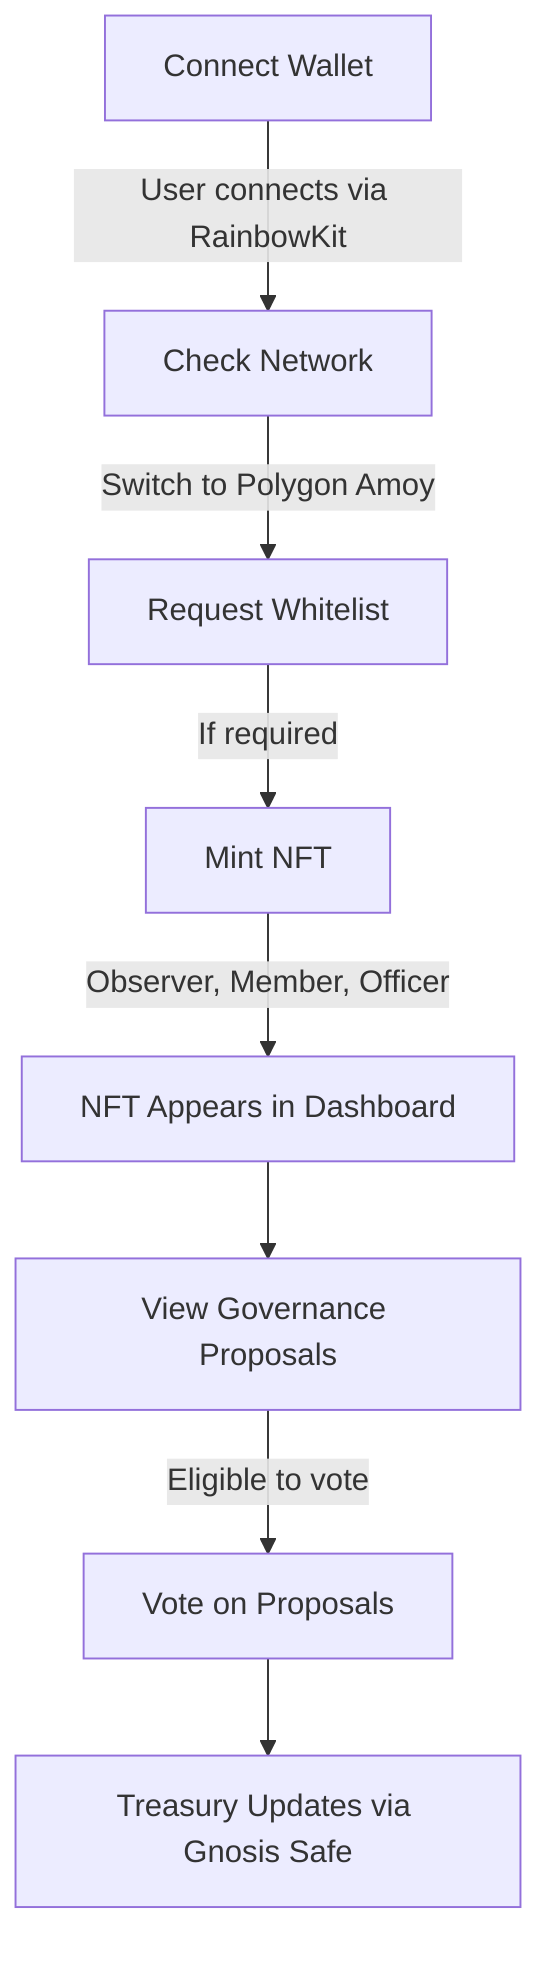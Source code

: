 graph TD
    A[Connect Wallet] -->|User connects via RainbowKit| B[Check Network]
    B -->|Switch to Polygon Amoy| C[Request Whitelist]
    C -->|If required| D[Mint NFT]
    D -->|Observer, Member, Officer| E[NFT Appears in Dashboard]
    E --> F[View Governance Proposals]
    F -->|Eligible to vote| G[Vote on Proposals]
    G --> H[Treasury Updates via Gnosis Safe]